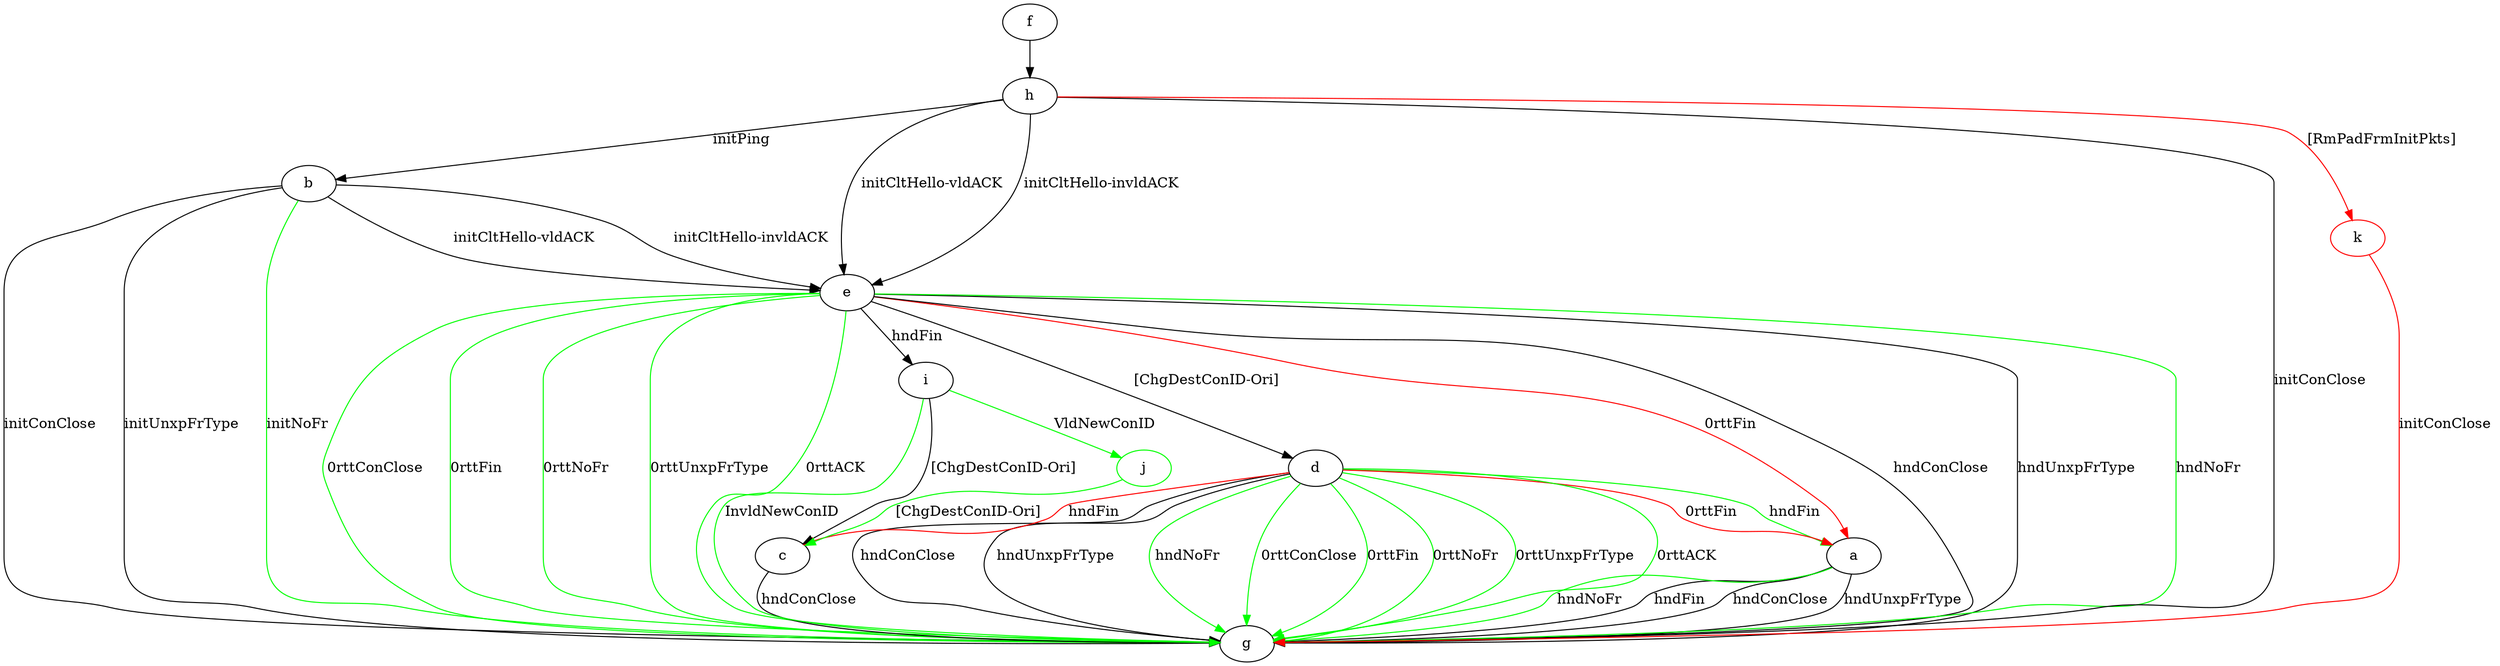 digraph "" {
	a -> g	[key=0,
		label="hndFin "];
	a -> g	[key=1,
		label="hndConClose "];
	a -> g	[key=2,
		label="hndUnxpFrType "];
	a -> g	[key=3,
		color=green,
		label="hndNoFr "];
	b -> e	[key=0,
		label="initCltHello-vldACK "];
	b -> e	[key=1,
		label="initCltHello-invldACK "];
	b -> g	[key=0,
		label="initConClose "];
	b -> g	[key=1,
		label="initUnxpFrType "];
	b -> g	[key=2,
		color=green,
		label="initNoFr "];
	c -> g	[key=0,
		label="hndConClose "];
	d -> a	[key=0,
		color=green,
		label="hndFin "];
	d -> a	[key=1,
		color=red,
		label="0rttFin "];
	d -> c	[key=0,
		color=red,
		label="hndFin "];
	d -> g	[key=0,
		label="hndConClose "];
	d -> g	[key=1,
		label="hndUnxpFrType "];
	d -> g	[key=2,
		color=green,
		label="hndNoFr "];
	d -> g	[key=3,
		color=green,
		label="0rttConClose "];
	d -> g	[key=4,
		color=green,
		label="0rttFin "];
	d -> g	[key=5,
		color=green,
		label="0rttNoFr "];
	d -> g	[key=6,
		color=green,
		label="0rttUnxpFrType "];
	d -> g	[key=7,
		color=green,
		label="0rttACK "];
	e -> a	[key=0,
		color=red,
		label="0rttFin "];
	e -> d	[key=0,
		label="[ChgDestConID-Ori] "];
	e -> g	[key=0,
		label="hndConClose "];
	e -> g	[key=1,
		label="hndUnxpFrType "];
	e -> g	[key=2,
		color=green,
		label="hndNoFr "];
	e -> g	[key=3,
		color=green,
		label="0rttConClose "];
	e -> g	[key=4,
		color=green,
		label="0rttFin "];
	e -> g	[key=5,
		color=green,
		label="0rttNoFr "];
	e -> g	[key=6,
		color=green,
		label="0rttUnxpFrType "];
	e -> g	[key=7,
		color=green,
		label="0rttACK "];
	e -> i	[key=0,
		label="hndFin "];
	f -> h	[key=0];
	h -> b	[key=0,
		label="initPing "];
	h -> e	[key=0,
		label="initCltHello-vldACK "];
	h -> e	[key=1,
		label="initCltHello-invldACK "];
	h -> g	[key=0,
		label="initConClose "];
	k	[color=red];
	h -> k	[key=0,
		color=red,
		label="[RmPadFrmInitPkts] "];
	i -> c	[key=0,
		label="[ChgDestConID-Ori] "];
	i -> g	[key=0,
		color=green,
		label="InvldNewConID "];
	j	[color=green];
	i -> j	[key=0,
		color=green,
		label="VldNewConID "];
	j -> c	[key=0,
		color=green,
		label="[ChgDestConID-Ori] "];
	k -> g	[key=0,
		color=red,
		label="initConClose "];
}
